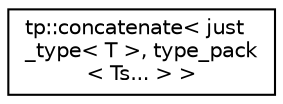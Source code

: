 digraph "Graphical Class Hierarchy"
{
 // LATEX_PDF_SIZE
  edge [fontname="Helvetica",fontsize="10",labelfontname="Helvetica",labelfontsize="10"];
  node [fontname="Helvetica",fontsize="10",shape=record];
  rankdir="LR";
  Node0 [label="tp::concatenate\< just\l_type\< T \>, type_pack\l\< Ts... \> \>",height=0.2,width=0.4,color="black", fillcolor="white", style="filled",URL="$structtp_1_1concatenate_3_01just__type_3_01T_01_4_00_01type__pack_3_01Ts_8_8_8_01_4_01_4.html",tooltip=" "];
}
